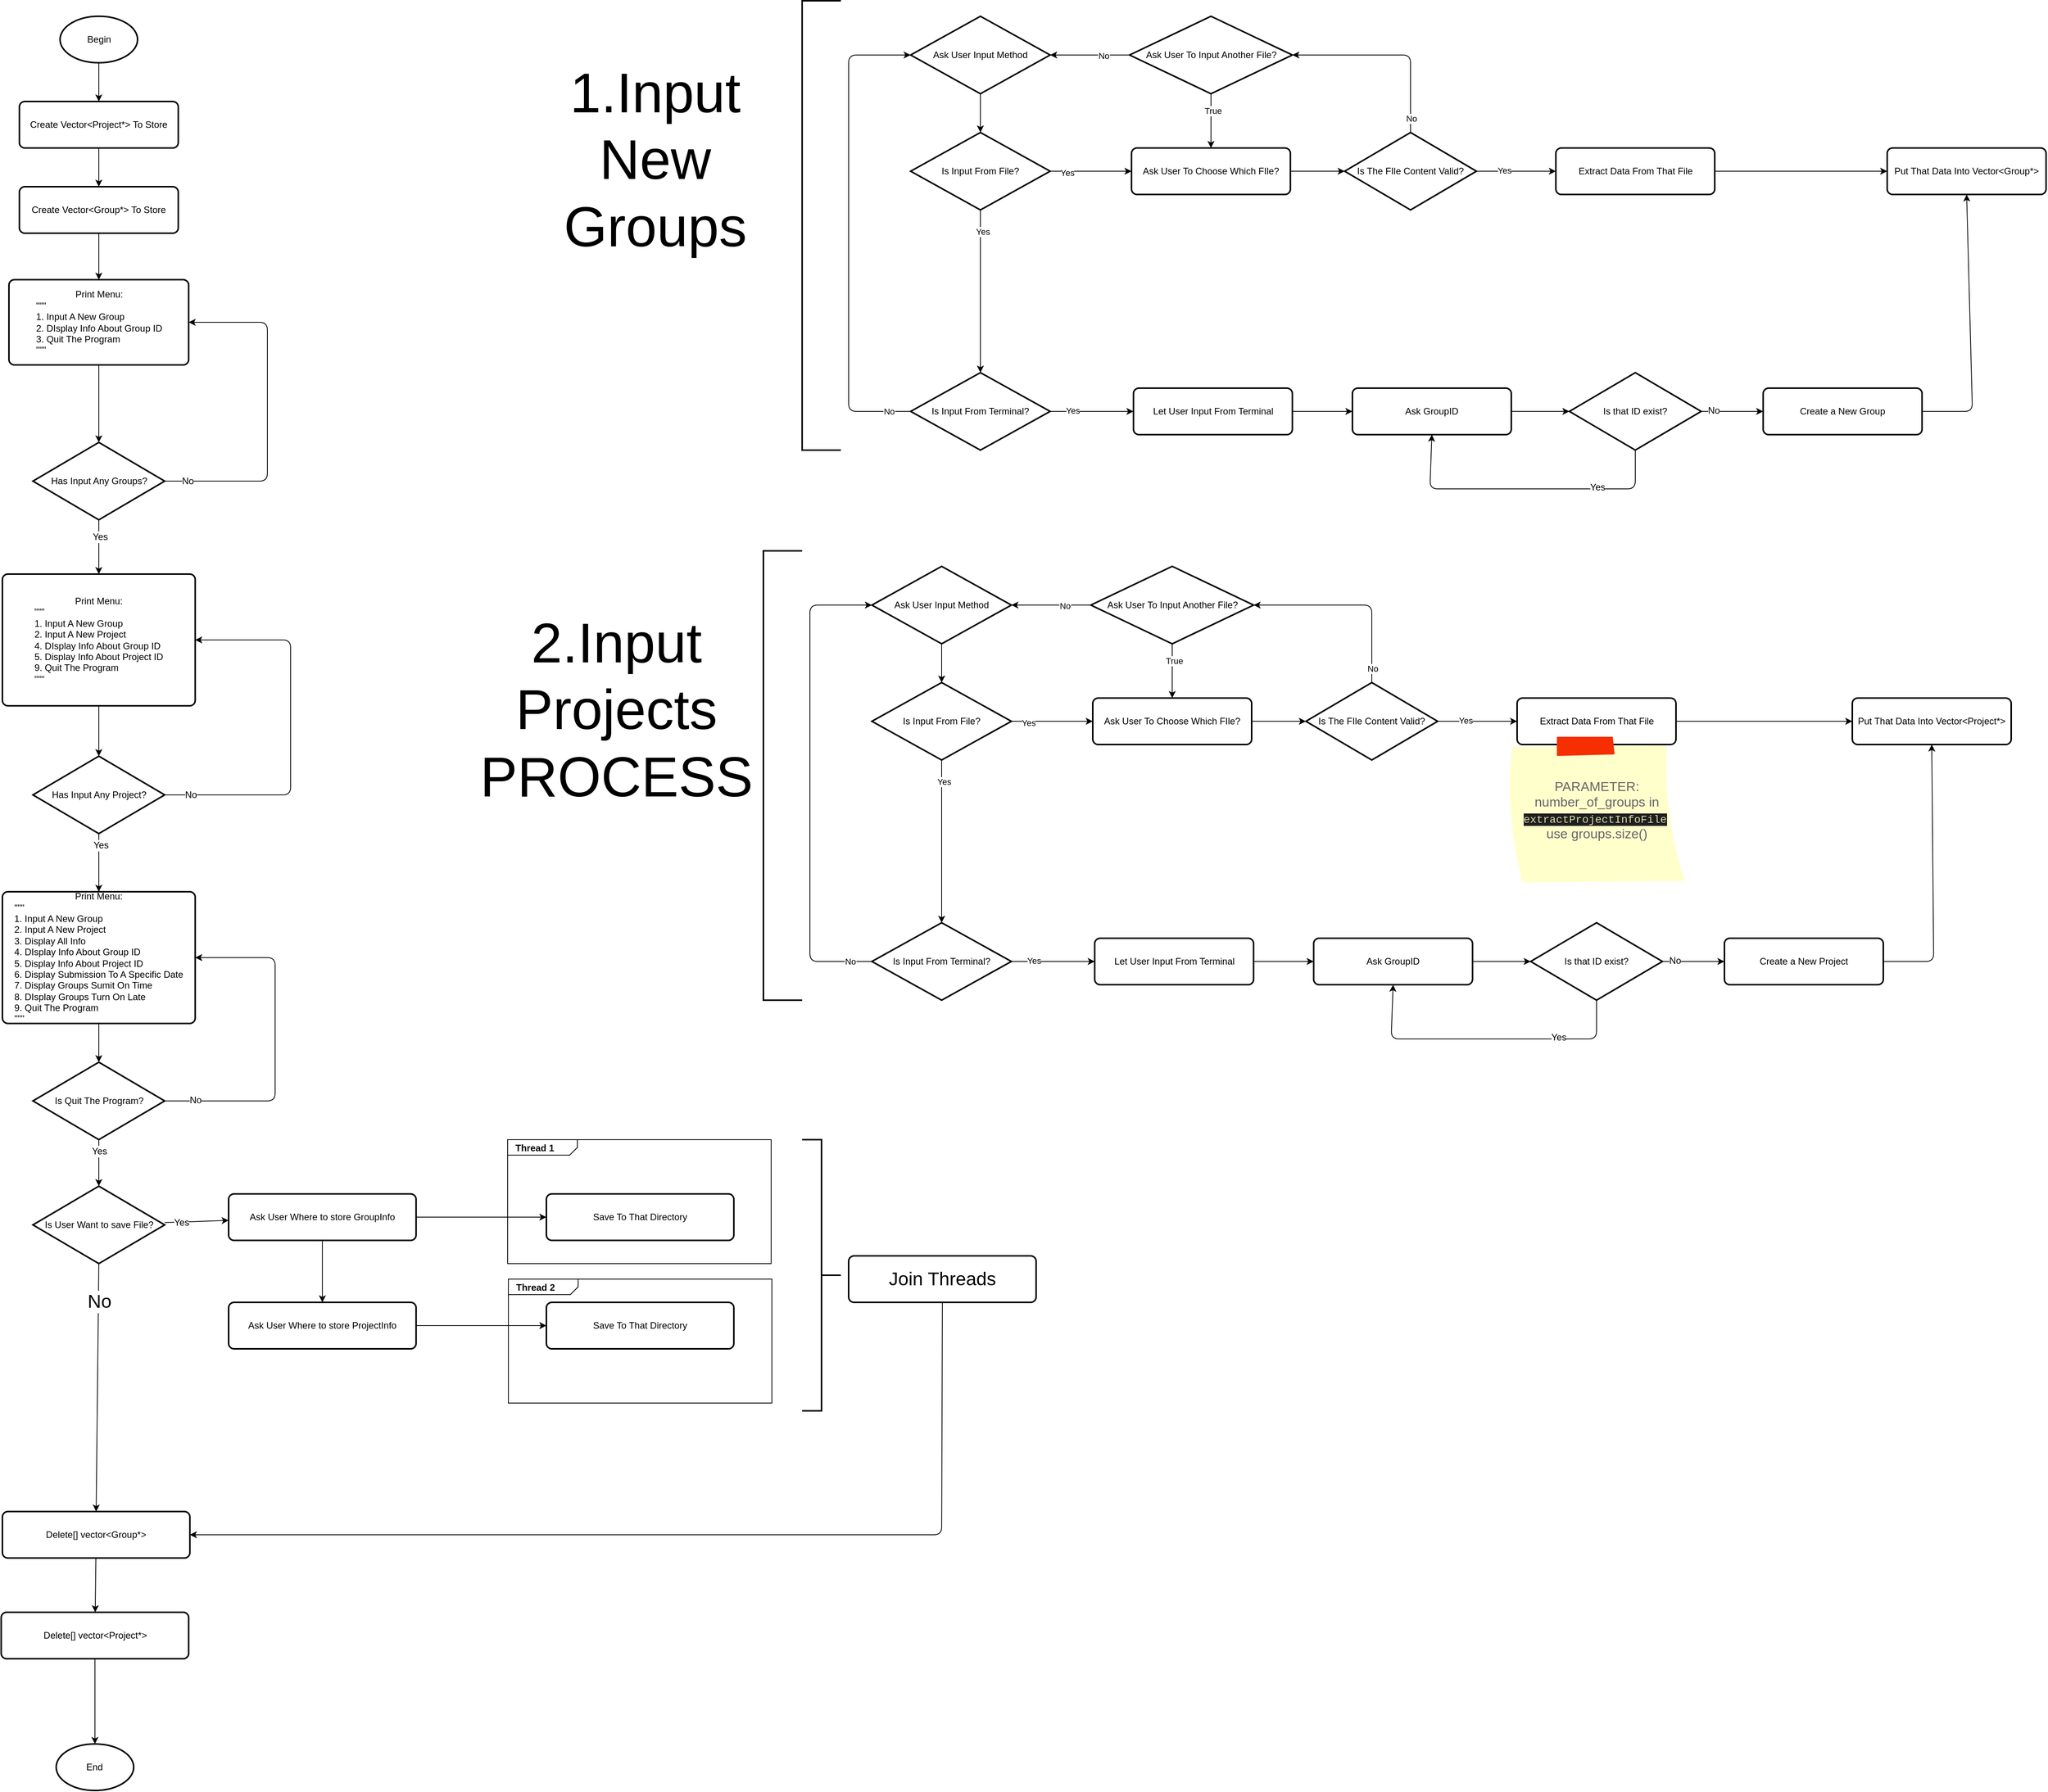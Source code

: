 <mxfile>
    <diagram id="YMcTLZ0cQzyOs1gPrWe_" name="Page-1">
        <mxGraphModel dx="2678" dy="2515" grid="1" gridSize="10" guides="1" tooltips="1" connect="1" arrows="1" fold="1" page="1" pageScale="1" pageWidth="850" pageHeight="1100" math="0" shadow="0">
            <root>
                <mxCell id="0"/>
                <mxCell id="1" parent="0"/>
                <mxCell id="253" value="&lt;p style=&quot;margin:0px;margin-top:4px;margin-left:10px;text-align:left;&quot;&gt;&lt;b&gt;Thread 2&lt;/b&gt;&lt;/p&gt;" style="html=1;shape=mxgraph.sysml.package;html=1;overflow=fill;whiteSpace=wrap;fontSize=12;" vertex="1" parent="1">
                    <mxGeometry x="1210.94" y="1350" width="340" height="160" as="geometry"/>
                </mxCell>
                <mxCell id="252" value="&lt;p style=&quot;margin:0px;margin-top:4px;margin-left:10px;text-align:left;&quot;&gt;&lt;b&gt;Thread 1&lt;/b&gt;&lt;/p&gt;" style="html=1;shape=mxgraph.sysml.package;html=1;overflow=fill;whiteSpace=wrap;fontSize=12;" vertex="1" parent="1">
                    <mxGeometry x="1210" y="1170" width="340" height="160" as="geometry"/>
                </mxCell>
                <mxCell id="53" value="" style="edgeStyle=none;html=1;fontSize=72;" edge="1" parent="1" source="2" target="5">
                    <mxGeometry relative="1" as="geometry"/>
                </mxCell>
                <mxCell id="2" value="Begin" style="strokeWidth=2;html=1;shape=mxgraph.flowchart.start_1;whiteSpace=wrap;" vertex="1" parent="1">
                    <mxGeometry x="632.5" y="-280" width="100" height="60" as="geometry"/>
                </mxCell>
                <mxCell id="3" value="End" style="strokeWidth=2;html=1;shape=mxgraph.flowchart.start_1;whiteSpace=wrap;" vertex="1" parent="1">
                    <mxGeometry x="627.49" y="1950" width="100" height="60" as="geometry"/>
                </mxCell>
                <mxCell id="58" value="" style="edgeStyle=none;html=1;fontSize=72;" edge="1" parent="1" source="4" target="10">
                    <mxGeometry relative="1" as="geometry"/>
                </mxCell>
                <mxCell id="4" value="Create Vector&amp;lt;Group*&amp;gt; To Store" style="rounded=1;whiteSpace=wrap;html=1;absoluteArcSize=1;arcSize=14;strokeWidth=2;" vertex="1" parent="1">
                    <mxGeometry x="580" y="-60" width="205" height="60" as="geometry"/>
                </mxCell>
                <mxCell id="54" value="" style="edgeStyle=none;html=1;fontSize=72;" edge="1" parent="1" source="5" target="4">
                    <mxGeometry relative="1" as="geometry"/>
                </mxCell>
                <mxCell id="5" value="Create Vector&amp;lt;Project*&amp;gt; To Store" style="rounded=1;whiteSpace=wrap;html=1;absoluteArcSize=1;arcSize=14;strokeWidth=2;" vertex="1" parent="1">
                    <mxGeometry x="580" y="-170" width="205" height="60" as="geometry"/>
                </mxCell>
                <mxCell id="61" value="" style="edgeStyle=none;html=1;fontSize=72;" edge="1" parent="1" source="10" target="59">
                    <mxGeometry relative="1" as="geometry"/>
                </mxCell>
                <mxCell id="10" value="Print Menu:&lt;br&gt;&lt;div style=&quot;text-align: left;&quot;&gt;&lt;span style=&quot;background-color: initial;&quot;&gt;&quot;&quot;&quot;&lt;/span&gt;&lt;/div&gt;&lt;div style=&quot;text-align: left;&quot;&gt;&lt;span style=&quot;background-color: initial;&quot;&gt;1. Input A New Group&lt;/span&gt;&lt;/div&gt;&lt;div style=&quot;text-align: left;&quot;&gt;&lt;span style=&quot;background-color: initial;&quot;&gt;2. DIsplay Info About Group ID&lt;/span&gt;&lt;/div&gt;&lt;div style=&quot;text-align: left;&quot;&gt;&lt;span style=&quot;background-color: initial;&quot;&gt;3. Quit The Program&lt;/span&gt;&lt;/div&gt;&lt;div style=&quot;text-align: left;&quot;&gt;&lt;span style=&quot;background-color: initial;&quot;&gt;&quot;&quot;&quot;&lt;/span&gt;&lt;/div&gt;" style="rounded=1;whiteSpace=wrap;html=1;absoluteArcSize=1;arcSize=14;strokeWidth=2;" vertex="1" parent="1">
                    <mxGeometry x="566.56" y="60" width="231.87" height="110" as="geometry"/>
                </mxCell>
                <mxCell id="215" value="" style="edgeStyle=none;html=1;fontSize=12;" edge="1" parent="1" source="59" target="214">
                    <mxGeometry relative="1" as="geometry"/>
                </mxCell>
                <mxCell id="216" value="Yes" style="edgeLabel;html=1;align=center;verticalAlign=middle;resizable=0;points=[];fontSize=12;" vertex="1" connectable="0" parent="215">
                    <mxGeometry x="-0.383" y="1" relative="1" as="geometry">
                        <mxPoint as="offset"/>
                    </mxGeometry>
                </mxCell>
                <mxCell id="223" style="edgeStyle=none;html=1;exitX=1;exitY=0.5;exitDx=0;exitDy=0;exitPerimeter=0;entryX=1;entryY=0.5;entryDx=0;entryDy=0;fontSize=12;" edge="1" parent="1" source="59" target="10">
                    <mxGeometry relative="1" as="geometry">
                        <Array as="points">
                            <mxPoint x="900" y="320"/>
                            <mxPoint x="900" y="115"/>
                        </Array>
                    </mxGeometry>
                </mxCell>
                <mxCell id="224" value="No" style="edgeLabel;html=1;align=center;verticalAlign=middle;resizable=0;points=[];fontSize=12;" vertex="1" connectable="0" parent="223">
                    <mxGeometry x="-0.865" relative="1" as="geometry">
                        <mxPoint as="offset"/>
                    </mxGeometry>
                </mxCell>
                <mxCell id="59" value="Has Input Any Groups?" style="strokeWidth=2;html=1;shape=mxgraph.flowchart.decision;whiteSpace=wrap;" vertex="1" parent="1">
                    <mxGeometry x="597.5" y="270" width="170" height="100" as="geometry"/>
                </mxCell>
                <mxCell id="122" value="" style="group" vertex="1" connectable="0" parent="1">
                    <mxGeometry x="1210" y="-300" width="1985" height="630" as="geometry"/>
                </mxCell>
                <mxCell id="123" value="Is Input From File?" style="strokeWidth=2;html=1;shape=mxgraph.flowchart.decision;whiteSpace=wrap;" vertex="1" parent="122">
                    <mxGeometry x="520" y="170" width="180" height="100" as="geometry"/>
                </mxCell>
                <mxCell id="124" value="Ask User To Choose Which FIle?" style="rounded=1;whiteSpace=wrap;html=1;absoluteArcSize=1;arcSize=14;strokeWidth=2;" vertex="1" parent="122">
                    <mxGeometry x="805" y="190" width="205" height="60" as="geometry"/>
                </mxCell>
                <mxCell id="125" value="" style="edgeStyle=none;html=1;" edge="1" parent="122" source="123" target="124">
                    <mxGeometry relative="1" as="geometry"/>
                </mxCell>
                <mxCell id="126" value="Yes" style="edgeLabel;html=1;align=center;verticalAlign=middle;resizable=0;points=[];" vertex="1" connectable="0" parent="125">
                    <mxGeometry x="-0.581" y="-2" relative="1" as="geometry">
                        <mxPoint as="offset"/>
                    </mxGeometry>
                </mxCell>
                <mxCell id="127" value="Is Input From Terminal?" style="strokeWidth=2;html=1;shape=mxgraph.flowchart.decision;whiteSpace=wrap;" vertex="1" parent="122">
                    <mxGeometry x="520" y="480" width="180" height="100" as="geometry"/>
                </mxCell>
                <mxCell id="128" value="" style="edgeStyle=none;html=1;" edge="1" parent="122" source="123" target="127">
                    <mxGeometry relative="1" as="geometry"/>
                </mxCell>
                <mxCell id="129" value="Yes" style="edgeLabel;html=1;align=center;verticalAlign=middle;resizable=0;points=[];" vertex="1" connectable="0" parent="128">
                    <mxGeometry x="-0.733" y="3" relative="1" as="geometry">
                        <mxPoint as="offset"/>
                    </mxGeometry>
                </mxCell>
                <mxCell id="130" value="Let User Input From Terminal" style="rounded=1;whiteSpace=wrap;html=1;absoluteArcSize=1;arcSize=14;strokeWidth=2;" vertex="1" parent="122">
                    <mxGeometry x="807.5" y="500" width="205" height="60" as="geometry"/>
                </mxCell>
                <mxCell id="131" value="" style="edgeStyle=none;html=1;" edge="1" parent="122" source="127" target="130">
                    <mxGeometry relative="1" as="geometry"/>
                </mxCell>
                <mxCell id="132" value="Yes" style="edgeLabel;html=1;align=center;verticalAlign=middle;resizable=0;points=[];" vertex="1" connectable="0" parent="131">
                    <mxGeometry x="-0.473" y="1" relative="1" as="geometry">
                        <mxPoint as="offset"/>
                    </mxGeometry>
                </mxCell>
                <mxCell id="133" value="Is The FIle Content Valid?" style="strokeWidth=2;html=1;shape=mxgraph.flowchart.decision;whiteSpace=wrap;" vertex="1" parent="122">
                    <mxGeometry x="1080" y="170" width="170" height="100" as="geometry"/>
                </mxCell>
                <mxCell id="134" value="" style="edgeStyle=none;html=1;" edge="1" parent="122" source="124" target="133">
                    <mxGeometry relative="1" as="geometry"/>
                </mxCell>
                <mxCell id="135" value="Extract Data From That File" style="rounded=1;whiteSpace=wrap;html=1;absoluteArcSize=1;arcSize=14;strokeWidth=2;" vertex="1" parent="122">
                    <mxGeometry x="1352.5" y="190" width="205" height="60" as="geometry"/>
                </mxCell>
                <mxCell id="136" value="" style="edgeStyle=none;html=1;" edge="1" parent="122" source="133" target="135">
                    <mxGeometry relative="1" as="geometry"/>
                </mxCell>
                <mxCell id="137" value="Yes" style="edgeLabel;html=1;align=center;verticalAlign=middle;resizable=0;points=[];" vertex="1" connectable="0" parent="136">
                    <mxGeometry x="-0.3" y="1" relative="1" as="geometry">
                        <mxPoint as="offset"/>
                    </mxGeometry>
                </mxCell>
                <mxCell id="138" value="" style="edgeStyle=none;html=1;" edge="1" parent="122" source="139" target="123">
                    <mxGeometry relative="1" as="geometry"/>
                </mxCell>
                <mxCell id="139" value="Ask User Input Method" style="strokeWidth=2;html=1;shape=mxgraph.flowchart.decision;whiteSpace=wrap;" vertex="1" parent="122">
                    <mxGeometry x="520" y="20" width="180" height="100" as="geometry"/>
                </mxCell>
                <mxCell id="140" style="edgeStyle=none;html=1;exitX=0;exitY=0.5;exitDx=0;exitDy=0;exitPerimeter=0;entryX=0;entryY=0.5;entryDx=0;entryDy=0;entryPerimeter=0;" edge="1" parent="122" source="127" target="139">
                    <mxGeometry relative="1" as="geometry">
                        <Array as="points">
                            <mxPoint x="440" y="530"/>
                            <mxPoint x="440" y="410"/>
                            <mxPoint x="440" y="70"/>
                        </Array>
                    </mxGeometry>
                </mxCell>
                <mxCell id="141" value="No" style="edgeLabel;html=1;align=center;verticalAlign=middle;resizable=0;points=[];" vertex="1" connectable="0" parent="140">
                    <mxGeometry x="-0.91" relative="1" as="geometry">
                        <mxPoint as="offset"/>
                    </mxGeometry>
                </mxCell>
                <mxCell id="142" value="" style="edgeStyle=none;html=1;" edge="1" parent="122" source="146" target="124">
                    <mxGeometry relative="1" as="geometry"/>
                </mxCell>
                <mxCell id="143" value="True" style="edgeLabel;html=1;align=center;verticalAlign=middle;resizable=0;points=[];" vertex="1" connectable="0" parent="142">
                    <mxGeometry x="-0.366" y="2" relative="1" as="geometry">
                        <mxPoint as="offset"/>
                    </mxGeometry>
                </mxCell>
                <mxCell id="144" value="" style="edgeStyle=none;html=1;entryX=1;entryY=0.5;entryDx=0;entryDy=0;entryPerimeter=0;exitX=0;exitY=0.5;exitDx=0;exitDy=0;exitPerimeter=0;" edge="1" parent="122" source="146" target="139">
                    <mxGeometry relative="1" as="geometry">
                        <mxPoint x="610" y="390" as="targetPoint"/>
                    </mxGeometry>
                </mxCell>
                <mxCell id="145" value="No" style="edgeLabel;html=1;align=center;verticalAlign=middle;resizable=0;points=[];" vertex="1" connectable="0" parent="144">
                    <mxGeometry x="-0.34" y="1" relative="1" as="geometry">
                        <mxPoint as="offset"/>
                    </mxGeometry>
                </mxCell>
                <mxCell id="146" value="Ask User To Input Another File?" style="strokeWidth=2;html=1;shape=mxgraph.flowchart.decision;whiteSpace=wrap;" vertex="1" parent="122">
                    <mxGeometry x="802.5" y="20" width="210" height="100" as="geometry"/>
                </mxCell>
                <mxCell id="147" value="" style="edgeStyle=none;html=1;" edge="1" parent="122" source="133" target="146">
                    <mxGeometry relative="1" as="geometry">
                        <Array as="points">
                            <mxPoint x="1165" y="70"/>
                        </Array>
                    </mxGeometry>
                </mxCell>
                <mxCell id="148" value="No" style="edgeLabel;html=1;align=center;verticalAlign=middle;resizable=0;points=[];" vertex="1" connectable="0" parent="147">
                    <mxGeometry x="-0.852" y="-1" relative="1" as="geometry">
                        <mxPoint as="offset"/>
                    </mxGeometry>
                </mxCell>
                <mxCell id="149" value="" style="strokeWidth=2;html=1;shape=mxgraph.flowchart.annotation_1;align=left;pointerEvents=1;" vertex="1" parent="122">
                    <mxGeometry x="380" width="50" height="580" as="geometry"/>
                </mxCell>
                <mxCell id="150" value="&lt;font style=&quot;font-size: 72px;&quot;&gt;1.Input&lt;br&gt;New&lt;br&gt;Groups&lt;br&gt;&lt;/font&gt;" style="text;html=1;align=center;verticalAlign=middle;resizable=0;points=[];autosize=1;strokeColor=none;fillColor=none;" vertex="1" parent="122">
                    <mxGeometry x="60" y="70" width="260" height="270" as="geometry"/>
                </mxCell>
                <mxCell id="151" value="Ask GroupID" style="rounded=1;whiteSpace=wrap;html=1;absoluteArcSize=1;arcSize=14;strokeWidth=2;" vertex="1" parent="122">
                    <mxGeometry x="1090" y="500" width="205" height="60" as="geometry"/>
                </mxCell>
                <mxCell id="152" value="" style="edgeStyle=none;html=1;fontSize=72;" edge="1" parent="122" source="130" target="151">
                    <mxGeometry relative="1" as="geometry"/>
                </mxCell>
                <mxCell id="153" style="edgeStyle=none;html=1;exitX=0.5;exitY=1;exitDx=0;exitDy=0;exitPerimeter=0;entryX=0.5;entryY=1;entryDx=0;entryDy=0;fontSize=12;" edge="1" parent="122" source="155" target="151">
                    <mxGeometry relative="1" as="geometry">
                        <Array as="points">
                            <mxPoint x="1455" y="630"/>
                            <mxPoint x="1190" y="630"/>
                        </Array>
                    </mxGeometry>
                </mxCell>
                <mxCell id="154" value="Yes" style="edgeLabel;html=1;align=center;verticalAlign=middle;resizable=0;points=[];fontSize=12;" vertex="1" connectable="0" parent="153">
                    <mxGeometry x="-0.483" y="-2" relative="1" as="geometry">
                        <mxPoint as="offset"/>
                    </mxGeometry>
                </mxCell>
                <mxCell id="155" value="Is that ID exist?" style="strokeWidth=2;html=1;shape=mxgraph.flowchart.decision;whiteSpace=wrap;" vertex="1" parent="122">
                    <mxGeometry x="1370" y="480" width="170" height="100" as="geometry"/>
                </mxCell>
                <mxCell id="156" value="" style="edgeStyle=none;html=1;fontSize=72;" edge="1" parent="122" source="151" target="155">
                    <mxGeometry relative="1" as="geometry"/>
                </mxCell>
                <mxCell id="157" value="Create a New Group" style="rounded=1;whiteSpace=wrap;html=1;absoluteArcSize=1;arcSize=14;strokeWidth=2;" vertex="1" parent="122">
                    <mxGeometry x="1620" y="500" width="205" height="60" as="geometry"/>
                </mxCell>
                <mxCell id="158" value="" style="edgeStyle=none;html=1;fontSize=72;" edge="1" parent="122" source="155" target="157">
                    <mxGeometry relative="1" as="geometry"/>
                </mxCell>
                <mxCell id="159" value="No" style="edgeLabel;html=1;align=center;verticalAlign=middle;resizable=0;points=[];fontSize=12;" vertex="1" connectable="0" parent="158">
                    <mxGeometry x="-0.608" y="1" relative="1" as="geometry">
                        <mxPoint as="offset"/>
                    </mxGeometry>
                </mxCell>
                <mxCell id="160" value="Put That Data Into Vector&amp;lt;Group*&amp;gt;" style="rounded=1;whiteSpace=wrap;html=1;absoluteArcSize=1;arcSize=14;strokeWidth=2;" vertex="1" parent="122">
                    <mxGeometry x="1780" y="190" width="205" height="60" as="geometry"/>
                </mxCell>
                <mxCell id="161" style="edgeStyle=none;html=1;exitX=1;exitY=0.5;exitDx=0;exitDy=0;entryX=0;entryY=0.5;entryDx=0;entryDy=0;fontSize=12;" edge="1" parent="122" source="135" target="160">
                    <mxGeometry relative="1" as="geometry"/>
                </mxCell>
                <mxCell id="162" style="edgeStyle=none;html=1;exitX=1;exitY=0.5;exitDx=0;exitDy=0;fontSize=12;entryX=0.5;entryY=1;entryDx=0;entryDy=0;" edge="1" parent="122" source="157" target="160">
                    <mxGeometry relative="1" as="geometry">
                        <mxPoint x="1840" y="330" as="targetPoint"/>
                        <Array as="points">
                            <mxPoint x="1890" y="530"/>
                        </Array>
                    </mxGeometry>
                </mxCell>
                <mxCell id="230" value="" style="edgeStyle=none;html=1;fontSize=12;" edge="1" parent="1" source="213" target="229">
                    <mxGeometry relative="1" as="geometry"/>
                </mxCell>
                <mxCell id="213" value="Print Menu:&lt;br&gt;&lt;div style=&quot;text-align: left;&quot;&gt;&lt;span style=&quot;background-color: initial;&quot;&gt;&quot;&quot;&quot;&lt;/span&gt;&lt;/div&gt;&lt;div style=&quot;text-align: left;&quot;&gt;&lt;span style=&quot;background-color: initial;&quot;&gt;1. Input A New Group&lt;/span&gt;&lt;/div&gt;&lt;div style=&quot;text-align: left;&quot;&gt;&lt;span style=&quot;background-color: initial;&quot;&gt;2. Input A New Project&lt;/span&gt;&lt;/div&gt;&lt;div style=&quot;text-align: left;&quot;&gt;&lt;span style=&quot;background-color: initial;&quot;&gt;3. Display All Info&lt;/span&gt;&lt;/div&gt;&lt;div style=&quot;text-align: left;&quot;&gt;&lt;span style=&quot;background-color: initial;&quot;&gt;4. DIsplay Info About Group ID&lt;/span&gt;&lt;/div&gt;&lt;div style=&quot;text-align: left;&quot;&gt;&lt;span style=&quot;background-color: initial;&quot;&gt;5. Display Info About Project ID&lt;/span&gt;&lt;/div&gt;&lt;div style=&quot;text-align: left;&quot;&gt;&lt;span style=&quot;background-color: initial;&quot;&gt;6. Display Submission To A Specific Date&lt;/span&gt;&lt;/div&gt;&lt;div style=&quot;text-align: left;&quot;&gt;&lt;span style=&quot;background-color: initial;&quot;&gt;7. Display Groups Sumit On Time&lt;/span&gt;&lt;/div&gt;&lt;div style=&quot;text-align: left;&quot;&gt;&lt;span style=&quot;background-color: initial;&quot;&gt;8. DIsplay Groups Turn On Late&lt;/span&gt;&lt;/div&gt;&lt;div style=&quot;text-align: left;&quot;&gt;&lt;span style=&quot;background-color: initial;&quot;&gt;9. Quit The Program&lt;/span&gt;&lt;/div&gt;&lt;div style=&quot;text-align: left;&quot;&gt;&lt;span style=&quot;background-color: initial;&quot;&gt;&quot;&quot;&quot;&lt;/span&gt;&lt;/div&gt;" style="rounded=1;whiteSpace=wrap;html=1;absoluteArcSize=1;arcSize=14;strokeWidth=2;" vertex="1" parent="1">
                    <mxGeometry x="558.12" y="850" width="248.75" height="170" as="geometry"/>
                </mxCell>
                <mxCell id="218" value="" style="edgeStyle=none;html=1;fontSize=12;" edge="1" parent="1" source="214" target="217">
                    <mxGeometry relative="1" as="geometry"/>
                </mxCell>
                <mxCell id="214" value="Print Menu:&lt;br&gt;&lt;div style=&quot;text-align: left;&quot;&gt;&lt;span style=&quot;background-color: initial;&quot;&gt;&quot;&quot;&quot;&lt;/span&gt;&lt;/div&gt;&lt;div style=&quot;text-align: left;&quot;&gt;&lt;span style=&quot;background-color: initial;&quot;&gt;1. Input A New Group&lt;/span&gt;&lt;/div&gt;&lt;div style=&quot;text-align: left;&quot;&gt;&lt;span style=&quot;background-color: initial;&quot;&gt;2. Input A New Project&lt;/span&gt;&lt;/div&gt;&lt;div style=&quot;text-align: left;&quot;&gt;&lt;span style=&quot;background-color: initial;&quot;&gt;4. DIsplay Info About Group ID&lt;/span&gt;&lt;/div&gt;&lt;div style=&quot;text-align: left;&quot;&gt;&lt;span style=&quot;background-color: initial;&quot;&gt;5. Display Info About Project ID&lt;/span&gt;&lt;/div&gt;&lt;div style=&quot;text-align: left;&quot;&gt;&lt;span style=&quot;background-color: initial;&quot;&gt;9. Quit The Program&lt;/span&gt;&lt;/div&gt;&lt;div style=&quot;text-align: left;&quot;&gt;&lt;span style=&quot;background-color: initial;&quot;&gt;&quot;&quot;&quot;&lt;/span&gt;&lt;/div&gt;" style="rounded=1;whiteSpace=wrap;html=1;absoluteArcSize=1;arcSize=14;strokeWidth=2;" vertex="1" parent="1">
                    <mxGeometry x="558.12" y="440" width="248.75" height="170" as="geometry"/>
                </mxCell>
                <mxCell id="219" value="" style="edgeStyle=none;html=1;fontSize=12;" edge="1" parent="1" source="217" target="213">
                    <mxGeometry relative="1" as="geometry"/>
                </mxCell>
                <mxCell id="220" value="Yes" style="edgeLabel;html=1;align=center;verticalAlign=middle;resizable=0;points=[];fontSize=12;" vertex="1" connectable="0" parent="219">
                    <mxGeometry x="-0.602" y="2" relative="1" as="geometry">
                        <mxPoint as="offset"/>
                    </mxGeometry>
                </mxCell>
                <mxCell id="221" style="edgeStyle=none;html=1;exitX=1;exitY=0.5;exitDx=0;exitDy=0;exitPerimeter=0;entryX=1;entryY=0.5;entryDx=0;entryDy=0;fontSize=12;" edge="1" parent="1" source="217" target="214">
                    <mxGeometry relative="1" as="geometry">
                        <Array as="points">
                            <mxPoint x="930" y="725"/>
                            <mxPoint x="930" y="525"/>
                        </Array>
                    </mxGeometry>
                </mxCell>
                <mxCell id="222" value="No" style="edgeLabel;html=1;align=center;verticalAlign=middle;resizable=0;points=[];fontSize=12;" vertex="1" connectable="0" parent="221">
                    <mxGeometry x="-0.863" relative="1" as="geometry">
                        <mxPoint as="offset"/>
                    </mxGeometry>
                </mxCell>
                <mxCell id="217" value="Has Input Any Project?" style="strokeWidth=2;html=1;shape=mxgraph.flowchart.decision;whiteSpace=wrap;" vertex="1" parent="1">
                    <mxGeometry x="597.5" y="675" width="170" height="100" as="geometry"/>
                </mxCell>
                <mxCell id="228" value="" style="group" vertex="1" connectable="0" parent="1">
                    <mxGeometry x="1160" y="410" width="1990" height="630" as="geometry"/>
                </mxCell>
                <mxCell id="12" value="Is Input From File?" style="strokeWidth=2;html=1;shape=mxgraph.flowchart.decision;whiteSpace=wrap;" vertex="1" parent="228">
                    <mxGeometry x="520" y="170" width="180" height="100" as="geometry"/>
                </mxCell>
                <mxCell id="13" value="Ask User To Choose Which FIle?" style="rounded=1;whiteSpace=wrap;html=1;absoluteArcSize=1;arcSize=14;strokeWidth=2;" vertex="1" parent="228">
                    <mxGeometry x="805" y="190" width="205" height="60" as="geometry"/>
                </mxCell>
                <mxCell id="16" value="" style="edgeStyle=none;html=1;" edge="1" parent="228" source="12" target="13">
                    <mxGeometry relative="1" as="geometry"/>
                </mxCell>
                <mxCell id="45" value="Yes" style="edgeLabel;html=1;align=center;verticalAlign=middle;resizable=0;points=[];" vertex="1" connectable="0" parent="16">
                    <mxGeometry x="-0.581" y="-2" relative="1" as="geometry">
                        <mxPoint as="offset"/>
                    </mxGeometry>
                </mxCell>
                <mxCell id="14" value="Is Input From Terminal?" style="strokeWidth=2;html=1;shape=mxgraph.flowchart.decision;whiteSpace=wrap;" vertex="1" parent="228">
                    <mxGeometry x="520" y="480" width="180" height="100" as="geometry"/>
                </mxCell>
                <mxCell id="27" value="" style="edgeStyle=none;html=1;" edge="1" parent="228" source="12" target="14">
                    <mxGeometry relative="1" as="geometry"/>
                </mxCell>
                <mxCell id="46" value="Yes" style="edgeLabel;html=1;align=center;verticalAlign=middle;resizable=0;points=[];" vertex="1" connectable="0" parent="27">
                    <mxGeometry x="-0.733" y="3" relative="1" as="geometry">
                        <mxPoint as="offset"/>
                    </mxGeometry>
                </mxCell>
                <mxCell id="15" value="Let User Input From Terminal" style="rounded=1;whiteSpace=wrap;html=1;absoluteArcSize=1;arcSize=14;strokeWidth=2;" vertex="1" parent="228">
                    <mxGeometry x="807.5" y="500" width="205" height="60" as="geometry"/>
                </mxCell>
                <mxCell id="17" value="" style="edgeStyle=none;html=1;" edge="1" parent="228" source="14" target="15">
                    <mxGeometry relative="1" as="geometry"/>
                </mxCell>
                <mxCell id="48" value="Yes" style="edgeLabel;html=1;align=center;verticalAlign=middle;resizable=0;points=[];" vertex="1" connectable="0" parent="17">
                    <mxGeometry x="-0.473" y="1" relative="1" as="geometry">
                        <mxPoint as="offset"/>
                    </mxGeometry>
                </mxCell>
                <mxCell id="19" value="Is The FIle Content Valid?" style="strokeWidth=2;html=1;shape=mxgraph.flowchart.decision;whiteSpace=wrap;" vertex="1" parent="228">
                    <mxGeometry x="1080" y="170" width="170" height="100" as="geometry"/>
                </mxCell>
                <mxCell id="20" value="" style="edgeStyle=none;html=1;" edge="1" parent="228" source="13" target="19">
                    <mxGeometry relative="1" as="geometry"/>
                </mxCell>
                <mxCell id="24" value="Extract Data From That File" style="rounded=1;whiteSpace=wrap;html=1;absoluteArcSize=1;arcSize=14;strokeWidth=2;" vertex="1" parent="228">
                    <mxGeometry x="1352.5" y="190" width="205" height="60" as="geometry"/>
                </mxCell>
                <mxCell id="25" value="" style="edgeStyle=none;html=1;" edge="1" parent="228" source="19" target="24">
                    <mxGeometry relative="1" as="geometry"/>
                </mxCell>
                <mxCell id="44" value="Yes" style="edgeLabel;html=1;align=center;verticalAlign=middle;resizable=0;points=[];" vertex="1" connectable="0" parent="25">
                    <mxGeometry x="-0.3" y="1" relative="1" as="geometry">
                        <mxPoint as="offset"/>
                    </mxGeometry>
                </mxCell>
                <mxCell id="30" value="" style="edgeStyle=none;html=1;" edge="1" parent="228" source="29" target="12">
                    <mxGeometry relative="1" as="geometry"/>
                </mxCell>
                <mxCell id="29" value="Ask User Input Method" style="strokeWidth=2;html=1;shape=mxgraph.flowchart.decision;whiteSpace=wrap;" vertex="1" parent="228">
                    <mxGeometry x="520" y="20" width="180" height="100" as="geometry"/>
                </mxCell>
                <mxCell id="32" style="edgeStyle=none;html=1;exitX=0;exitY=0.5;exitDx=0;exitDy=0;exitPerimeter=0;entryX=0;entryY=0.5;entryDx=0;entryDy=0;entryPerimeter=0;" edge="1" parent="228" source="14" target="29">
                    <mxGeometry relative="1" as="geometry">
                        <Array as="points">
                            <mxPoint x="440" y="530"/>
                            <mxPoint x="440" y="410"/>
                            <mxPoint x="440" y="70"/>
                        </Array>
                    </mxGeometry>
                </mxCell>
                <mxCell id="47" value="No" style="edgeLabel;html=1;align=center;verticalAlign=middle;resizable=0;points=[];" vertex="1" connectable="0" parent="32">
                    <mxGeometry x="-0.91" relative="1" as="geometry">
                        <mxPoint as="offset"/>
                    </mxGeometry>
                </mxCell>
                <mxCell id="38" value="" style="edgeStyle=none;html=1;" edge="1" parent="228" source="35" target="13">
                    <mxGeometry relative="1" as="geometry"/>
                </mxCell>
                <mxCell id="39" value="True" style="edgeLabel;html=1;align=center;verticalAlign=middle;resizable=0;points=[];" vertex="1" connectable="0" parent="38">
                    <mxGeometry x="-0.366" y="2" relative="1" as="geometry">
                        <mxPoint as="offset"/>
                    </mxGeometry>
                </mxCell>
                <mxCell id="41" value="" style="edgeStyle=none;html=1;entryX=1;entryY=0.5;entryDx=0;entryDy=0;entryPerimeter=0;exitX=0;exitY=0.5;exitDx=0;exitDy=0;exitPerimeter=0;" edge="1" parent="228" source="35" target="29">
                    <mxGeometry relative="1" as="geometry">
                        <mxPoint x="610" y="390" as="targetPoint"/>
                    </mxGeometry>
                </mxCell>
                <mxCell id="42" value="No" style="edgeLabel;html=1;align=center;verticalAlign=middle;resizable=0;points=[];" vertex="1" connectable="0" parent="41">
                    <mxGeometry x="-0.34" y="1" relative="1" as="geometry">
                        <mxPoint as="offset"/>
                    </mxGeometry>
                </mxCell>
                <mxCell id="35" value="Ask User To Input Another File?" style="strokeWidth=2;html=1;shape=mxgraph.flowchart.decision;whiteSpace=wrap;" vertex="1" parent="228">
                    <mxGeometry x="802.5" y="20" width="210" height="100" as="geometry"/>
                </mxCell>
                <mxCell id="36" value="" style="edgeStyle=none;html=1;" edge="1" parent="228" source="19" target="35">
                    <mxGeometry relative="1" as="geometry">
                        <Array as="points">
                            <mxPoint x="1165" y="70"/>
                        </Array>
                    </mxGeometry>
                </mxCell>
                <mxCell id="43" value="No" style="edgeLabel;html=1;align=center;verticalAlign=middle;resizable=0;points=[];" vertex="1" connectable="0" parent="36">
                    <mxGeometry x="-0.852" y="-1" relative="1" as="geometry">
                        <mxPoint as="offset"/>
                    </mxGeometry>
                </mxCell>
                <mxCell id="50" value="" style="strokeWidth=2;html=1;shape=mxgraph.flowchart.annotation_1;align=left;pointerEvents=1;" vertex="1" parent="228">
                    <mxGeometry x="380" width="50" height="580" as="geometry"/>
                </mxCell>
                <mxCell id="51" value="&lt;font style=&quot;font-size: 72px;&quot;&gt;2.Input&lt;br&gt;Projects&lt;br&gt;PROCESS&lt;br&gt;&lt;/font&gt;" style="text;html=1;align=center;verticalAlign=middle;resizable=0;points=[];autosize=1;strokeColor=none;fillColor=none;" vertex="1" parent="228">
                    <mxGeometry y="70" width="380" height="270" as="geometry"/>
                </mxCell>
                <mxCell id="64" value="Ask GroupID" style="rounded=1;whiteSpace=wrap;html=1;absoluteArcSize=1;arcSize=14;strokeWidth=2;" vertex="1" parent="228">
                    <mxGeometry x="1090" y="500" width="205" height="60" as="geometry"/>
                </mxCell>
                <mxCell id="67" value="" style="edgeStyle=none;html=1;fontSize=72;" edge="1" parent="228" source="15" target="64">
                    <mxGeometry relative="1" as="geometry"/>
                </mxCell>
                <mxCell id="73" style="edgeStyle=none;html=1;exitX=0.5;exitY=1;exitDx=0;exitDy=0;exitPerimeter=0;entryX=0.5;entryY=1;entryDx=0;entryDy=0;fontSize=12;" edge="1" parent="228" source="65" target="64">
                    <mxGeometry relative="1" as="geometry">
                        <Array as="points">
                            <mxPoint x="1455" y="630"/>
                            <mxPoint x="1190" y="630"/>
                        </Array>
                    </mxGeometry>
                </mxCell>
                <mxCell id="75" value="Yes" style="edgeLabel;html=1;align=center;verticalAlign=middle;resizable=0;points=[];fontSize=12;" vertex="1" connectable="0" parent="73">
                    <mxGeometry x="-0.483" y="-2" relative="1" as="geometry">
                        <mxPoint as="offset"/>
                    </mxGeometry>
                </mxCell>
                <mxCell id="65" value="Is that ID exist?" style="strokeWidth=2;html=1;shape=mxgraph.flowchart.decision;whiteSpace=wrap;" vertex="1" parent="228">
                    <mxGeometry x="1370" y="480" width="170" height="100" as="geometry"/>
                </mxCell>
                <mxCell id="66" value="" style="edgeStyle=none;html=1;fontSize=72;" edge="1" parent="228" source="64" target="65">
                    <mxGeometry relative="1" as="geometry"/>
                </mxCell>
                <mxCell id="68" value="Create a New Project" style="rounded=1;whiteSpace=wrap;html=1;absoluteArcSize=1;arcSize=14;strokeWidth=2;" vertex="1" parent="228">
                    <mxGeometry x="1620" y="500" width="205" height="60" as="geometry"/>
                </mxCell>
                <mxCell id="69" value="" style="edgeStyle=none;html=1;fontSize=72;" edge="1" parent="228" source="65" target="68">
                    <mxGeometry relative="1" as="geometry"/>
                </mxCell>
                <mxCell id="71" value="No" style="edgeLabel;html=1;align=center;verticalAlign=middle;resizable=0;points=[];fontSize=12;" vertex="1" connectable="0" parent="69">
                    <mxGeometry x="-0.608" y="1" relative="1" as="geometry">
                        <mxPoint as="offset"/>
                    </mxGeometry>
                </mxCell>
                <mxCell id="76" value="Put That Data Into Vector&amp;lt;Project*&amp;gt;" style="rounded=1;whiteSpace=wrap;html=1;absoluteArcSize=1;arcSize=14;strokeWidth=2;" vertex="1" parent="228">
                    <mxGeometry x="1785" y="190" width="205" height="60" as="geometry"/>
                </mxCell>
                <mxCell id="78" style="edgeStyle=none;html=1;exitX=1;exitY=0.5;exitDx=0;exitDy=0;entryX=0;entryY=0.5;entryDx=0;entryDy=0;fontSize=12;" edge="1" parent="228" source="24" target="76">
                    <mxGeometry relative="1" as="geometry"/>
                </mxCell>
                <mxCell id="77" style="edgeStyle=none;html=1;exitX=1;exitY=0.5;exitDx=0;exitDy=0;fontSize=12;entryX=0.5;entryY=1;entryDx=0;entryDy=0;" edge="1" parent="228" source="68" target="76">
                    <mxGeometry relative="1" as="geometry">
                        <mxPoint x="1840" y="330" as="targetPoint"/>
                        <Array as="points">
                            <mxPoint x="1890" y="530"/>
                        </Array>
                    </mxGeometry>
                </mxCell>
                <mxCell id="225" value="PARAMETER: number_of_groups in&lt;br&gt;&lt;span style=&quot;color: rgb(220, 220, 170); background-color: rgb(31, 31, 31); font-family: Consolas, &amp;quot;Courier New&amp;quot;, monospace; font-size: 14px;&quot;&gt;extractProjectInfoFile&lt;/span&gt;&amp;nbsp;&lt;br&gt;use groups.size()" style="strokeWidth=1;shadow=0;dashed=0;align=center;html=1;shape=mxgraph.mockup.text.stickyNote2;fontColor=#666666;mainText=;fontSize=17;whiteSpace=wrap;fillColor=#ffffcc;strokeColor=#F62E00;" vertex="1" parent="228">
                    <mxGeometry x="1338.75" y="240" width="232.5" height="190" as="geometry"/>
                </mxCell>
                <mxCell id="231" style="edgeStyle=none;html=1;exitX=1;exitY=0.5;exitDx=0;exitDy=0;exitPerimeter=0;entryX=1;entryY=0.5;entryDx=0;entryDy=0;fontSize=12;" edge="1" parent="1" source="229" target="213">
                    <mxGeometry relative="1" as="geometry">
                        <Array as="points">
                            <mxPoint x="910" y="1120"/>
                            <mxPoint x="910" y="935"/>
                        </Array>
                    </mxGeometry>
                </mxCell>
                <mxCell id="232" value="No" style="edgeLabel;html=1;align=center;verticalAlign=middle;resizable=0;points=[];fontSize=12;" vertex="1" connectable="0" parent="231">
                    <mxGeometry x="-0.818" y="1" relative="1" as="geometry">
                        <mxPoint as="offset"/>
                    </mxGeometry>
                </mxCell>
                <mxCell id="244" value="" style="edgeStyle=none;html=1;fontSize=12;" edge="1" parent="1" source="229" target="242">
                    <mxGeometry relative="1" as="geometry"/>
                </mxCell>
                <mxCell id="264" value="Yes" style="edgeLabel;html=1;align=center;verticalAlign=middle;resizable=0;points=[];fontSize=12;" vertex="1" connectable="0" parent="244">
                    <mxGeometry x="-0.522" relative="1" as="geometry">
                        <mxPoint as="offset"/>
                    </mxGeometry>
                </mxCell>
                <mxCell id="229" value="Is Quit The Program?" style="strokeWidth=2;html=1;shape=mxgraph.flowchart.decision;whiteSpace=wrap;" vertex="1" parent="1">
                    <mxGeometry x="597.5" y="1070" width="170" height="100" as="geometry"/>
                </mxCell>
                <mxCell id="260" value="" style="edgeStyle=none;html=1;fontSize=24;" edge="1" parent="1" source="233" target="235">
                    <mxGeometry relative="1" as="geometry"/>
                </mxCell>
                <mxCell id="233" value="Delete[] vector&amp;lt;Group*&amp;gt;" style="rounded=1;whiteSpace=wrap;html=1;absoluteArcSize=1;arcSize=14;strokeWidth=2;" vertex="1" parent="1">
                    <mxGeometry x="558.12" y="1650" width="241.88" height="60" as="geometry"/>
                </mxCell>
                <mxCell id="261" value="" style="edgeStyle=none;html=1;fontSize=24;" edge="1" parent="1" source="235" target="3">
                    <mxGeometry relative="1" as="geometry"/>
                </mxCell>
                <mxCell id="235" value="Delete[] vector&amp;lt;Project*&amp;gt;" style="rounded=1;whiteSpace=wrap;html=1;absoluteArcSize=1;arcSize=14;strokeWidth=2;" vertex="1" parent="1">
                    <mxGeometry x="556.55" y="1780" width="241.88" height="60" as="geometry"/>
                </mxCell>
                <mxCell id="246" value="" style="edgeStyle=none;html=1;fontSize=12;" edge="1" parent="1" source="239" target="241">
                    <mxGeometry relative="1" as="geometry"/>
                </mxCell>
                <mxCell id="251" value="" style="edgeStyle=none;html=1;fontSize=12;" edge="1" parent="1" source="239" target="247">
                    <mxGeometry relative="1" as="geometry"/>
                </mxCell>
                <mxCell id="239" value="Ask User Where to store GroupInfo" style="rounded=1;whiteSpace=wrap;html=1;absoluteArcSize=1;arcSize=14;strokeWidth=2;" vertex="1" parent="1">
                    <mxGeometry x="850.0" y="1240" width="241.88" height="60" as="geometry"/>
                </mxCell>
                <mxCell id="241" value="Save To That Directory" style="rounded=1;whiteSpace=wrap;html=1;absoluteArcSize=1;arcSize=14;strokeWidth=2;" vertex="1" parent="1">
                    <mxGeometry x="1260" y="1240" width="241.88" height="60" as="geometry"/>
                </mxCell>
                <mxCell id="245" value="" style="edgeStyle=none;html=1;fontSize=12;" edge="1" parent="1" source="242" target="239">
                    <mxGeometry relative="1" as="geometry"/>
                </mxCell>
                <mxCell id="255" value="Yes" style="edgeLabel;html=1;align=center;verticalAlign=middle;resizable=0;points=[];fontSize=12;" vertex="1" connectable="0" parent="245">
                    <mxGeometry x="-0.479" relative="1" as="geometry">
                        <mxPoint as="offset"/>
                    </mxGeometry>
                </mxCell>
                <mxCell id="254" style="edgeStyle=none;html=1;exitX=0.5;exitY=1;exitDx=0;exitDy=0;exitPerimeter=0;entryX=0.5;entryY=0;entryDx=0;entryDy=0;fontSize=12;" edge="1" parent="1" source="242" target="233">
                    <mxGeometry relative="1" as="geometry"/>
                </mxCell>
                <mxCell id="262" value="No" style="edgeLabel;html=1;align=center;verticalAlign=middle;resizable=0;points=[];fontSize=24;" vertex="1" connectable="0" parent="254">
                    <mxGeometry x="-0.698" y="1" relative="1" as="geometry">
                        <mxPoint as="offset"/>
                    </mxGeometry>
                </mxCell>
                <mxCell id="242" value="Is User Want to save File?" style="strokeWidth=2;html=1;shape=mxgraph.flowchart.decision;whiteSpace=wrap;" vertex="1" parent="1">
                    <mxGeometry x="597.5" y="1230" width="170" height="100" as="geometry"/>
                </mxCell>
                <mxCell id="249" value="" style="edgeStyle=none;html=1;fontSize=12;" edge="1" parent="1" source="247" target="248">
                    <mxGeometry relative="1" as="geometry"/>
                </mxCell>
                <mxCell id="247" value="Ask User Where to store ProjectInfo" style="rounded=1;whiteSpace=wrap;html=1;absoluteArcSize=1;arcSize=14;strokeWidth=2;" vertex="1" parent="1">
                    <mxGeometry x="850.0" y="1380" width="241.88" height="60" as="geometry"/>
                </mxCell>
                <mxCell id="248" value="Save To That Directory" style="rounded=1;whiteSpace=wrap;html=1;absoluteArcSize=1;arcSize=14;strokeWidth=2;" vertex="1" parent="1">
                    <mxGeometry x="1260" y="1380" width="241.88" height="60" as="geometry"/>
                </mxCell>
                <mxCell id="256" value="" style="strokeWidth=2;html=1;shape=mxgraph.flowchart.annotation_2;align=left;labelPosition=right;pointerEvents=1;fontSize=12;rotation=-180;" vertex="1" parent="1">
                    <mxGeometry x="1590" y="1170" width="50" height="350" as="geometry"/>
                </mxCell>
                <mxCell id="259" style="edgeStyle=none;html=1;exitX=0.5;exitY=1;exitDx=0;exitDy=0;entryX=1;entryY=0.5;entryDx=0;entryDy=0;fontSize=24;" edge="1" parent="1" source="258" target="233">
                    <mxGeometry relative="1" as="geometry">
                        <Array as="points">
                            <mxPoint x="1770" y="1680"/>
                        </Array>
                    </mxGeometry>
                </mxCell>
                <mxCell id="258" value="&lt;font style=&quot;font-size: 24px;&quot;&gt;Join Threads&lt;/font&gt;" style="rounded=1;whiteSpace=wrap;html=1;absoluteArcSize=1;arcSize=14;strokeWidth=2;" vertex="1" parent="1">
                    <mxGeometry x="1650" y="1320" width="241.88" height="60" as="geometry"/>
                </mxCell>
            </root>
        </mxGraphModel>
    </diagram>
</mxfile>